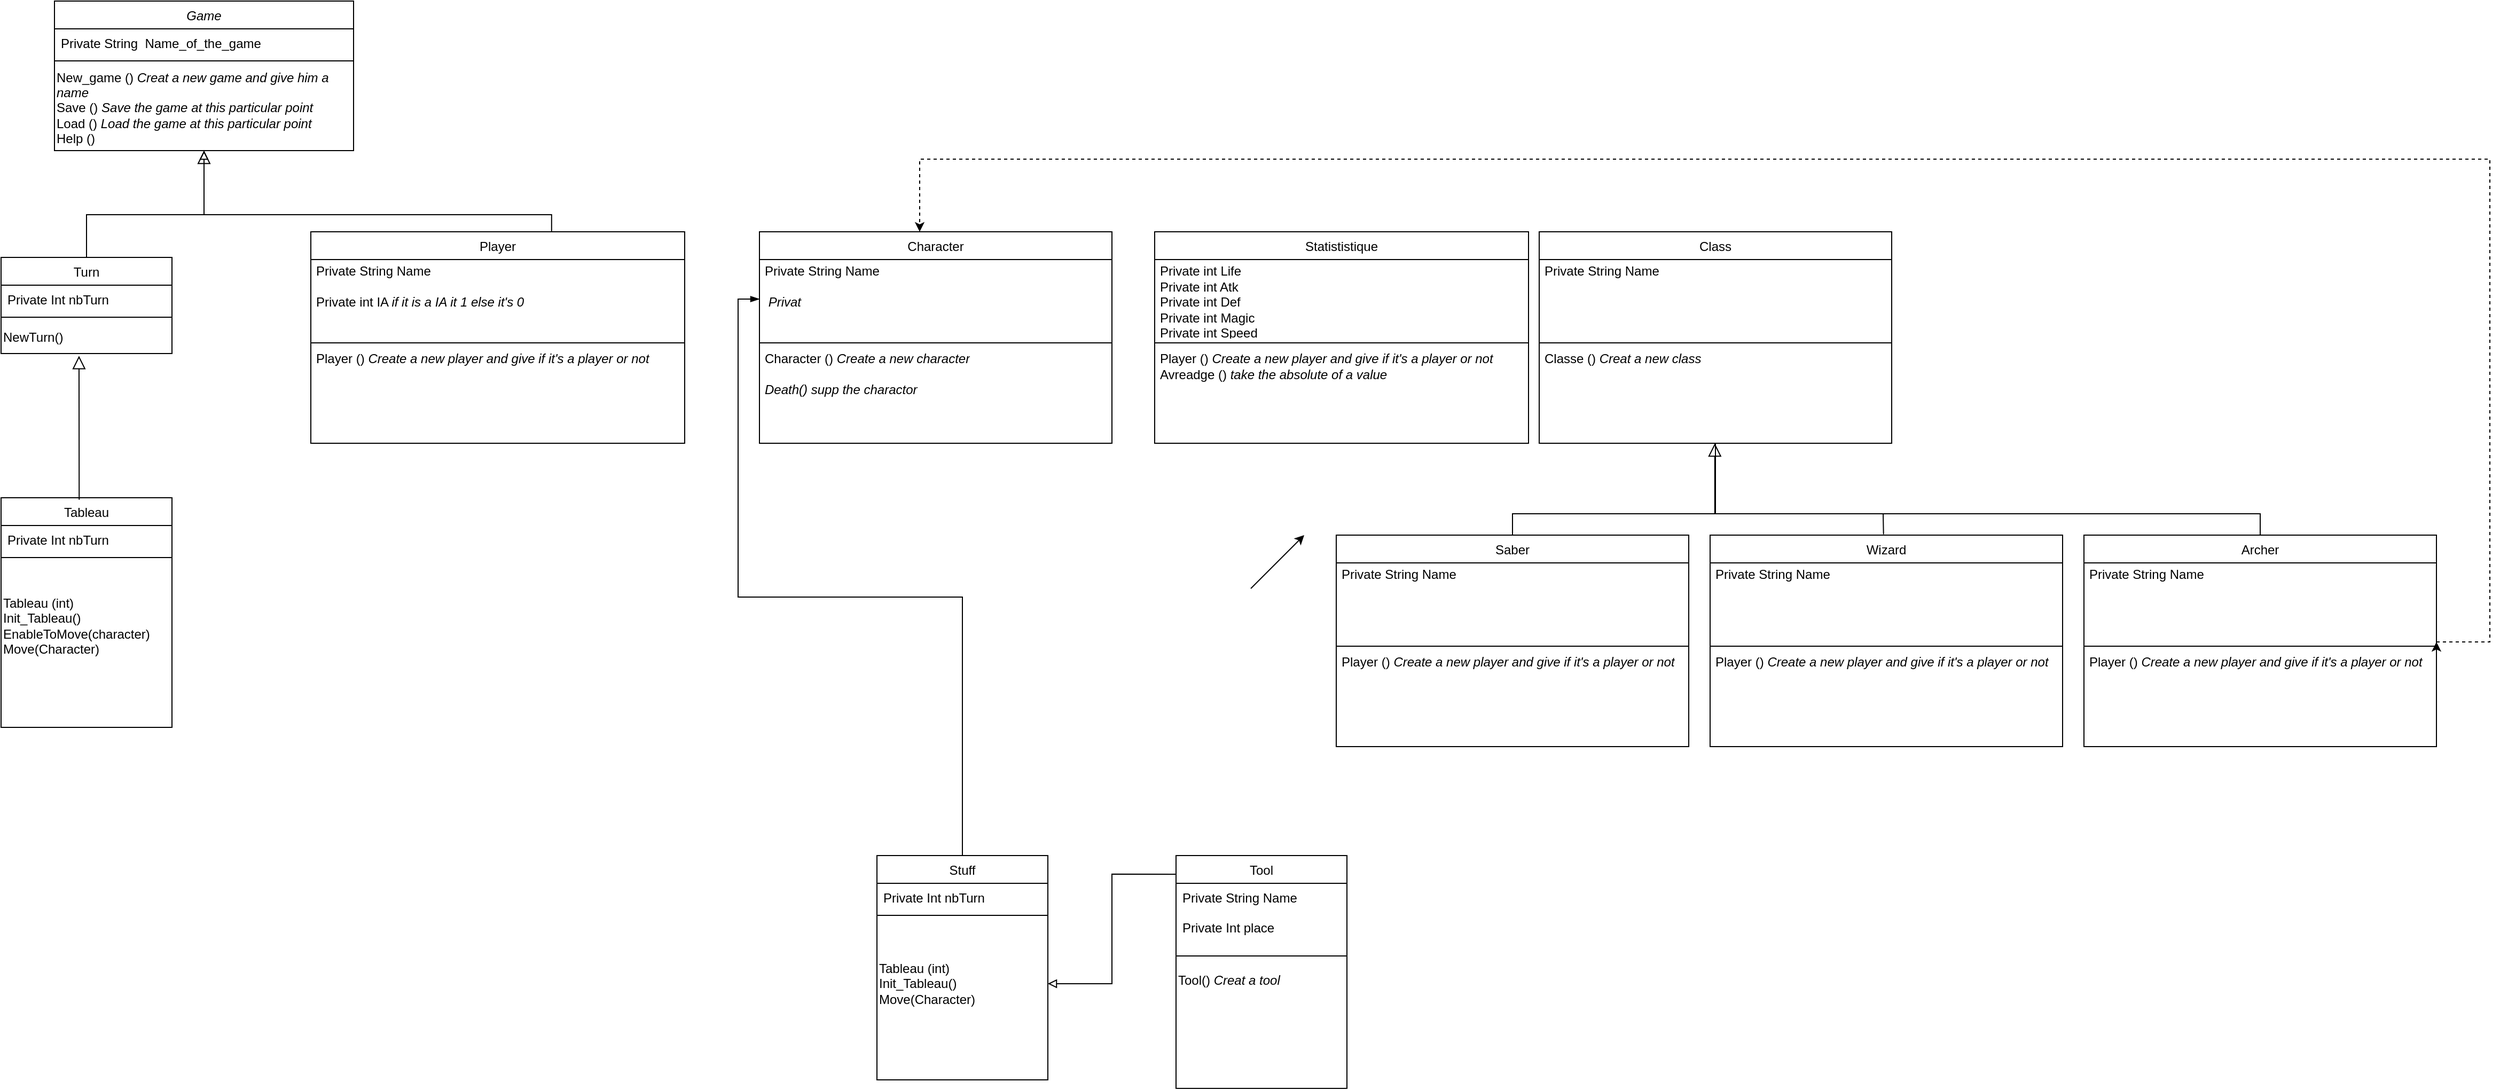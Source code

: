 <mxfile version="21.2.9" type="github">
  <diagram id="C5RBs43oDa-KdzZeNtuy" name="Page-1">
    <mxGraphModel dx="1509" dy="794" grid="1" gridSize="10" guides="1" tooltips="1" connect="1" arrows="1" fold="1" page="1" pageScale="1" pageWidth="827" pageHeight="1169" math="0" shadow="0">
      <root>
        <mxCell id="WIyWlLk6GJQsqaUBKTNV-0" />
        <mxCell id="WIyWlLk6GJQsqaUBKTNV-1" parent="WIyWlLk6GJQsqaUBKTNV-0" />
        <mxCell id="zkfFHV4jXpPFQw0GAbJ--0" value="Game" style="swimlane;fontStyle=2;align=center;verticalAlign=top;childLayout=stackLayout;horizontal=1;startSize=26;horizontalStack=0;resizeParent=1;resizeLast=0;collapsible=1;marginBottom=0;rounded=0;shadow=0;strokeWidth=1;" parent="WIyWlLk6GJQsqaUBKTNV-1" vertex="1">
          <mxGeometry x="220" y="120" width="280" height="140" as="geometry">
            <mxRectangle x="230" y="140" width="160" height="26" as="alternateBounds" />
          </mxGeometry>
        </mxCell>
        <mxCell id="zkfFHV4jXpPFQw0GAbJ--1" value="Private String  Name_of_the_game" style="text;align=left;verticalAlign=top;spacingLeft=4;spacingRight=4;overflow=hidden;rotatable=0;points=[[0,0.5],[1,0.5]];portConstraint=eastwest;" parent="zkfFHV4jXpPFQw0GAbJ--0" vertex="1">
          <mxGeometry y="26" width="280" height="26" as="geometry" />
        </mxCell>
        <mxCell id="zkfFHV4jXpPFQw0GAbJ--4" value="" style="line;html=1;strokeWidth=1;align=left;verticalAlign=middle;spacingTop=-1;spacingLeft=3;spacingRight=3;rotatable=0;labelPosition=right;points=[];portConstraint=eastwest;" parent="zkfFHV4jXpPFQw0GAbJ--0" vertex="1">
          <mxGeometry y="52" width="280" height="8" as="geometry" />
        </mxCell>
        <mxCell id="eY1XQNZ8jxYmsoM6EKJw-1" value="&lt;div align=&quot;left&quot;&gt;New_game () &lt;i&gt;Creat a new game and give him a name &lt;/i&gt;&lt;br&gt;&lt;/div&gt;&lt;div align=&quot;left&quot;&gt;Save () &lt;i&gt;Save the game at this particular point &lt;br&gt;&lt;/i&gt;&lt;/div&gt;&lt;div align=&quot;left&quot;&gt;Load () &lt;i&gt;Load the game at this particular point &lt;br&gt;&lt;/i&gt;&lt;/div&gt;&lt;div align=&quot;left&quot;&gt;Help () &lt;br&gt;&lt;/div&gt;" style="text;strokeColor=none;align=left;fillColor=none;html=1;verticalAlign=middle;whiteSpace=wrap;rounded=0;" parent="zkfFHV4jXpPFQw0GAbJ--0" vertex="1">
          <mxGeometry y="60" width="280" height="80" as="geometry" />
        </mxCell>
        <mxCell id="zkfFHV4jXpPFQw0GAbJ--6" value="Player" style="swimlane;fontStyle=0;align=center;verticalAlign=top;childLayout=stackLayout;horizontal=1;startSize=26;horizontalStack=0;resizeParent=1;resizeLast=0;collapsible=1;marginBottom=0;rounded=0;shadow=0;strokeWidth=1;" parent="WIyWlLk6GJQsqaUBKTNV-1" vertex="1">
          <mxGeometry x="460" y="336" width="350" height="198" as="geometry">
            <mxRectangle x="130" y="380" width="160" height="26" as="alternateBounds" />
          </mxGeometry>
        </mxCell>
        <mxCell id="eY1XQNZ8jxYmsoM6EKJw-14" value="&lt;div&gt;&lt;br&gt;&lt;/div&gt;&lt;div&gt;Private String Name&lt;/div&gt;&lt;div&gt;&lt;br&gt;&lt;/div&gt;Private int IA &lt;i&gt;if it is a IA it 1 else it&#39;s 0&lt;/i&gt;" style="text;html=1;strokeColor=none;fillColor=none;spacing=5;spacingTop=-20;whiteSpace=wrap;overflow=hidden;rounded=0;" parent="zkfFHV4jXpPFQw0GAbJ--6" vertex="1">
          <mxGeometry y="26" width="350" height="74" as="geometry" />
        </mxCell>
        <mxCell id="zkfFHV4jXpPFQw0GAbJ--9" value="" style="line;html=1;strokeWidth=1;align=left;verticalAlign=middle;spacingTop=-1;spacingLeft=3;spacingRight=3;rotatable=0;labelPosition=right;points=[];portConstraint=eastwest;" parent="zkfFHV4jXpPFQw0GAbJ--6" vertex="1">
          <mxGeometry y="100" width="350" height="8" as="geometry" />
        </mxCell>
        <mxCell id="eY1XQNZ8jxYmsoM6EKJw-15" value="&lt;div&gt;&lt;br&gt;&lt;/div&gt;&lt;div&gt;Player () &lt;i&gt;Create a new player and give if it&#39;s a player or not&lt;/i&gt; &lt;br&gt;&lt;/div&gt;&lt;div&gt;&lt;br&gt;&lt;/div&gt;" style="text;html=1;strokeColor=none;fillColor=none;spacing=5;spacingTop=-20;whiteSpace=wrap;overflow=hidden;rounded=0;" parent="zkfFHV4jXpPFQw0GAbJ--6" vertex="1">
          <mxGeometry y="108" width="350" height="90" as="geometry" />
        </mxCell>
        <mxCell id="zkfFHV4jXpPFQw0GAbJ--12" value="" style="endArrow=block;endSize=10;endFill=0;shadow=0;strokeWidth=1;rounded=0;edgeStyle=elbowEdgeStyle;elbow=vertical;exitX=0.644;exitY=0;exitDx=0;exitDy=0;exitPerimeter=0;" parent="WIyWlLk6GJQsqaUBKTNV-1" source="zkfFHV4jXpPFQw0GAbJ--6" target="zkfFHV4jXpPFQw0GAbJ--0" edge="1">
          <mxGeometry width="160" relative="1" as="geometry">
            <mxPoint x="747" y="350" as="sourcePoint" />
            <mxPoint x="200" y="203" as="targetPoint" />
            <Array as="points">
              <mxPoint x="530" y="320" />
              <mxPoint x="360" y="290" />
              <mxPoint x="390" y="310" />
              <mxPoint x="360" y="280" />
              <mxPoint x="360" y="280" />
              <mxPoint x="360" y="270" />
              <mxPoint x="747" y="310" />
              <mxPoint x="360" y="310" />
              <mxPoint x="360" y="309" />
            </Array>
          </mxGeometry>
        </mxCell>
        <mxCell id="eY1XQNZ8jxYmsoM6EKJw-6" style="edgeStyle=orthogonalEdgeStyle;rounded=0;orthogonalLoop=1;jettySize=auto;html=1;endArrow=block;endFill=0;" parent="WIyWlLk6GJQsqaUBKTNV-1" source="zkfFHV4jXpPFQw0GAbJ--13" target="eY1XQNZ8jxYmsoM6EKJw-1" edge="1">
          <mxGeometry relative="1" as="geometry">
            <mxPoint x="360" y="290" as="targetPoint" />
            <Array as="points">
              <mxPoint x="250" y="320" />
              <mxPoint x="360" y="320" />
            </Array>
          </mxGeometry>
        </mxCell>
        <mxCell id="zkfFHV4jXpPFQw0GAbJ--13" value="Turn" style="swimlane;fontStyle=0;align=center;verticalAlign=top;childLayout=stackLayout;horizontal=1;startSize=26;horizontalStack=0;resizeParent=1;resizeLast=0;collapsible=1;marginBottom=0;rounded=0;shadow=0;strokeWidth=1;" parent="WIyWlLk6GJQsqaUBKTNV-1" vertex="1">
          <mxGeometry x="170" y="360" width="160" height="90" as="geometry">
            <mxRectangle x="340" y="380" width="170" height="26" as="alternateBounds" />
          </mxGeometry>
        </mxCell>
        <mxCell id="zkfFHV4jXpPFQw0GAbJ--14" value="Private Int nbTurn" style="text;align=left;verticalAlign=top;spacingLeft=4;spacingRight=4;overflow=hidden;rotatable=0;points=[[0,0.5],[1,0.5]];portConstraint=eastwest;" parent="zkfFHV4jXpPFQw0GAbJ--13" vertex="1">
          <mxGeometry y="26" width="160" height="26" as="geometry" />
        </mxCell>
        <mxCell id="zkfFHV4jXpPFQw0GAbJ--15" value="" style="line;html=1;strokeWidth=1;align=left;verticalAlign=middle;spacingTop=-1;spacingLeft=3;spacingRight=3;rotatable=0;labelPosition=right;points=[];portConstraint=eastwest;" parent="zkfFHV4jXpPFQw0GAbJ--13" vertex="1">
          <mxGeometry y="52" width="160" height="8" as="geometry" />
        </mxCell>
        <mxCell id="eY1XQNZ8jxYmsoM6EKJw-7" value="NewTurn() " style="text;strokeColor=none;align=left;fillColor=none;html=1;verticalAlign=middle;whiteSpace=wrap;rounded=0;" parent="zkfFHV4jXpPFQw0GAbJ--13" vertex="1">
          <mxGeometry y="60" width="160" height="30" as="geometry" />
        </mxCell>
        <mxCell id="eY1XQNZ8jxYmsoM6EKJw-16" value="Character" style="swimlane;fontStyle=0;align=center;verticalAlign=top;childLayout=stackLayout;horizontal=1;startSize=26;horizontalStack=0;resizeParent=1;resizeLast=0;collapsible=1;marginBottom=0;rounded=0;shadow=0;strokeWidth=1;" parent="WIyWlLk6GJQsqaUBKTNV-1" vertex="1">
          <mxGeometry x="880" y="336" width="330" height="198" as="geometry">
            <mxRectangle x="130" y="380" width="160" height="26" as="alternateBounds" />
          </mxGeometry>
        </mxCell>
        <mxCell id="eY1XQNZ8jxYmsoM6EKJw-17" value="&lt;div&gt;&lt;br&gt;&lt;/div&gt;&lt;div&gt;Private String Name&lt;/div&gt;&lt;div&gt;&lt;br&gt;&lt;/div&gt;&amp;nbsp;&lt;i&gt;Privat &lt;br&gt;&lt;/i&gt;" style="text;html=1;strokeColor=none;fillColor=none;spacing=5;spacingTop=-20;whiteSpace=wrap;overflow=hidden;rounded=0;" parent="eY1XQNZ8jxYmsoM6EKJw-16" vertex="1">
          <mxGeometry y="26" width="330" height="74" as="geometry" />
        </mxCell>
        <mxCell id="eY1XQNZ8jxYmsoM6EKJw-18" value="" style="line;html=1;strokeWidth=1;align=left;verticalAlign=middle;spacingTop=-1;spacingLeft=3;spacingRight=3;rotatable=0;labelPosition=right;points=[];portConstraint=eastwest;" parent="eY1XQNZ8jxYmsoM6EKJw-16" vertex="1">
          <mxGeometry y="100" width="330" height="8" as="geometry" />
        </mxCell>
        <mxCell id="eY1XQNZ8jxYmsoM6EKJw-19" value="&lt;div&gt;&lt;br&gt;&lt;/div&gt;&lt;div&gt;Character () &lt;i&gt;Create a new character&lt;/i&gt;&lt;/div&gt;&lt;div&gt;&lt;i&gt;&lt;br&gt;&lt;/i&gt;&lt;/div&gt;&lt;div&gt;&lt;i&gt;Death() supp the charactor&lt;br&gt;&lt;/i&gt; &lt;/div&gt;&lt;div&gt;&lt;br&gt;&lt;/div&gt;" style="text;html=1;strokeColor=none;fillColor=none;spacing=5;spacingTop=-20;whiteSpace=wrap;overflow=hidden;rounded=0;" parent="eY1XQNZ8jxYmsoM6EKJw-16" vertex="1">
          <mxGeometry y="108" width="330" height="90" as="geometry" />
        </mxCell>
        <mxCell id="eY1XQNZ8jxYmsoM6EKJw-21" value="Statististique " style="swimlane;fontStyle=0;align=center;verticalAlign=top;childLayout=stackLayout;horizontal=1;startSize=26;horizontalStack=0;resizeParent=1;resizeLast=0;collapsible=1;marginBottom=0;rounded=0;shadow=0;strokeWidth=1;" parent="WIyWlLk6GJQsqaUBKTNV-1" vertex="1">
          <mxGeometry x="1250" y="336" width="350" height="198" as="geometry">
            <mxRectangle x="130" y="380" width="160" height="26" as="alternateBounds" />
          </mxGeometry>
        </mxCell>
        <mxCell id="eY1XQNZ8jxYmsoM6EKJw-22" value="&lt;div&gt;&lt;br&gt;&lt;/div&gt;&lt;div&gt;Private int Life &lt;br&gt;&lt;/div&gt;&lt;div&gt;Private int Atk &lt;br&gt;&lt;/div&gt;&lt;div&gt;Private int Def &lt;br&gt;&lt;/div&gt;&lt;div&gt;Private int Magic&lt;br&gt;&lt;/div&gt;&lt;div&gt;Private int Speed &lt;br&gt;&lt;/div&gt;&lt;div&gt;&lt;br&gt;&lt;/div&gt;" style="text;html=1;strokeColor=none;fillColor=none;spacing=5;spacingTop=-20;whiteSpace=wrap;overflow=hidden;rounded=0;" parent="eY1XQNZ8jxYmsoM6EKJw-21" vertex="1">
          <mxGeometry y="26" width="350" height="74" as="geometry" />
        </mxCell>
        <mxCell id="eY1XQNZ8jxYmsoM6EKJw-23" value="" style="line;html=1;strokeWidth=1;align=left;verticalAlign=middle;spacingTop=-1;spacingLeft=3;spacingRight=3;rotatable=0;labelPosition=right;points=[];portConstraint=eastwest;" parent="eY1XQNZ8jxYmsoM6EKJw-21" vertex="1">
          <mxGeometry y="100" width="350" height="8" as="geometry" />
        </mxCell>
        <mxCell id="eY1XQNZ8jxYmsoM6EKJw-24" value="&lt;div&gt;&lt;br&gt;&lt;/div&gt;&lt;div&gt;Player () &lt;i&gt;Create a new player and give if it&#39;s a player or not&lt;/i&gt; &lt;br&gt;&lt;/div&gt;&lt;div&gt;Avreadge () &lt;i&gt;take the absolute of a value&lt;/i&gt;&lt;br&gt;&lt;/div&gt;" style="text;html=1;strokeColor=none;fillColor=none;spacing=5;spacingTop=-20;whiteSpace=wrap;overflow=hidden;rounded=0;" parent="eY1XQNZ8jxYmsoM6EKJw-21" vertex="1">
          <mxGeometry y="108" width="350" height="90" as="geometry" />
        </mxCell>
        <mxCell id="d22CbUn21td9B98kPqqL-1" style="edgeStyle=orthogonalEdgeStyle;rounded=0;orthogonalLoop=1;jettySize=auto;html=1;dashed=1;exitX=1;exitY=1;exitDx=0;exitDy=0;" edge="1" parent="WIyWlLk6GJQsqaUBKTNV-1" source="eY1XQNZ8jxYmsoM6EKJw-33" target="eY1XQNZ8jxYmsoM6EKJw-16">
          <mxGeometry relative="1" as="geometry">
            <mxPoint x="1030" y="330" as="targetPoint" />
            <mxPoint x="2450" y="350" as="sourcePoint" />
            <Array as="points">
              <mxPoint x="2500" y="720" />
              <mxPoint x="2500" y="268" />
              <mxPoint x="1030" y="268" />
            </Array>
          </mxGeometry>
        </mxCell>
        <mxCell id="eY1XQNZ8jxYmsoM6EKJw-25" value="Class" style="swimlane;fontStyle=0;align=center;verticalAlign=top;childLayout=stackLayout;horizontal=1;startSize=26;horizontalStack=0;resizeParent=1;resizeLast=0;collapsible=1;marginBottom=0;rounded=0;shadow=0;strokeWidth=1;" parent="WIyWlLk6GJQsqaUBKTNV-1" vertex="1">
          <mxGeometry x="1610" y="336" width="330" height="198" as="geometry">
            <mxRectangle x="130" y="380" width="160" height="26" as="alternateBounds" />
          </mxGeometry>
        </mxCell>
        <mxCell id="eY1XQNZ8jxYmsoM6EKJw-26" value="&lt;div&gt;&lt;br&gt;&lt;/div&gt;&lt;div&gt;Private String Name&lt;br&gt;&lt;/div&gt;" style="text;html=1;strokeColor=none;fillColor=none;spacing=5;spacingTop=-20;whiteSpace=wrap;overflow=hidden;rounded=0;" parent="eY1XQNZ8jxYmsoM6EKJw-25" vertex="1">
          <mxGeometry y="26" width="330" height="74" as="geometry" />
        </mxCell>
        <mxCell id="eY1XQNZ8jxYmsoM6EKJw-27" value="" style="line;html=1;strokeWidth=1;align=left;verticalAlign=middle;spacingTop=-1;spacingLeft=3;spacingRight=3;rotatable=0;labelPosition=right;points=[];portConstraint=eastwest;" parent="eY1XQNZ8jxYmsoM6EKJw-25" vertex="1">
          <mxGeometry y="100" width="330" height="8" as="geometry" />
        </mxCell>
        <mxCell id="eY1XQNZ8jxYmsoM6EKJw-28" value="&lt;div&gt;&lt;br&gt;&lt;/div&gt;&lt;div&gt;Classe () &lt;i&gt;Creat a new class&lt;/i&gt;&lt;/div&gt;&lt;div&gt;&lt;i&gt;&lt;br&gt;&lt;/i&gt;&lt;/div&gt;" style="text;html=1;strokeColor=none;fillColor=none;spacing=5;spacingTop=-20;whiteSpace=wrap;overflow=hidden;rounded=0;" parent="eY1XQNZ8jxYmsoM6EKJw-25" vertex="1">
          <mxGeometry y="108" width="330" height="90" as="geometry" />
        </mxCell>
        <mxCell id="eY1XQNZ8jxYmsoM6EKJw-30" value="" style="endArrow=block;endSize=10;endFill=0;shadow=0;strokeWidth=1;rounded=0;edgeStyle=elbowEdgeStyle;elbow=vertical;" parent="WIyWlLk6GJQsqaUBKTNV-1" source="eY1XQNZ8jxYmsoM6EKJw-32" edge="1">
          <mxGeometry width="160" relative="1" as="geometry">
            <mxPoint x="2040" y="650" as="sourcePoint" />
            <mxPoint x="1774.41" y="534" as="targetPoint" />
            <Array as="points">
              <mxPoint x="1870" y="600" />
              <mxPoint x="1774.41" y="564" />
              <mxPoint x="1804.41" y="584" />
              <mxPoint x="1774.41" y="554" />
              <mxPoint x="1774.41" y="554" />
              <mxPoint x="1774.41" y="544" />
              <mxPoint x="2161.41" y="584" />
              <mxPoint x="1774.41" y="584" />
              <mxPoint x="1774.41" y="583" />
            </Array>
          </mxGeometry>
        </mxCell>
        <mxCell id="eY1XQNZ8jxYmsoM6EKJw-32" value="Archer" style="swimlane;fontStyle=0;align=center;verticalAlign=top;childLayout=stackLayout;horizontal=1;startSize=26;horizontalStack=0;resizeParent=1;resizeLast=0;collapsible=1;marginBottom=0;rounded=0;shadow=0;strokeWidth=1;" parent="WIyWlLk6GJQsqaUBKTNV-1" vertex="1">
          <mxGeometry x="2120" y="620" width="330" height="198" as="geometry">
            <mxRectangle x="130" y="380" width="160" height="26" as="alternateBounds" />
          </mxGeometry>
        </mxCell>
        <mxCell id="eY1XQNZ8jxYmsoM6EKJw-33" value="&lt;div&gt;&lt;br&gt;&lt;/div&gt;&lt;div&gt;Private String Name&lt;br&gt;&lt;/div&gt;" style="text;html=1;strokeColor=none;fillColor=none;spacing=5;spacingTop=-20;whiteSpace=wrap;overflow=hidden;rounded=0;" parent="eY1XQNZ8jxYmsoM6EKJw-32" vertex="1">
          <mxGeometry y="26" width="330" height="74" as="geometry" />
        </mxCell>
        <mxCell id="eY1XQNZ8jxYmsoM6EKJw-34" value="" style="line;html=1;strokeWidth=1;align=left;verticalAlign=middle;spacingTop=-1;spacingLeft=3;spacingRight=3;rotatable=0;labelPosition=right;points=[];portConstraint=eastwest;" parent="eY1XQNZ8jxYmsoM6EKJw-32" vertex="1">
          <mxGeometry y="100" width="330" height="8" as="geometry" />
        </mxCell>
        <mxCell id="d22CbUn21td9B98kPqqL-2" style="edgeStyle=orthogonalEdgeStyle;rounded=0;orthogonalLoop=1;jettySize=auto;html=1;exitX=1;exitY=0;exitDx=0;exitDy=0;entryX=1;entryY=1;entryDx=0;entryDy=0;" edge="1" parent="eY1XQNZ8jxYmsoM6EKJw-32" source="eY1XQNZ8jxYmsoM6EKJw-35" target="eY1XQNZ8jxYmsoM6EKJw-33">
          <mxGeometry relative="1" as="geometry" />
        </mxCell>
        <mxCell id="eY1XQNZ8jxYmsoM6EKJw-35" value="&lt;div&gt;&lt;br&gt;&lt;/div&gt;&lt;div&gt;Player () &lt;i&gt;Create a new player and give if it&#39;s a player or not&lt;/i&gt; &lt;br&gt;&lt;/div&gt;&lt;div&gt;&lt;br&gt;&lt;/div&gt;" style="text;html=1;strokeColor=none;fillColor=none;spacing=5;spacingTop=-20;whiteSpace=wrap;overflow=hidden;rounded=0;" parent="eY1XQNZ8jxYmsoM6EKJw-32" vertex="1">
          <mxGeometry y="108" width="330" height="90" as="geometry" />
        </mxCell>
        <mxCell id="eY1XQNZ8jxYmsoM6EKJw-40" value="Wizard&#xa;" style="swimlane;fontStyle=0;align=center;verticalAlign=top;childLayout=stackLayout;horizontal=1;startSize=26;horizontalStack=0;resizeParent=1;resizeLast=0;collapsible=1;marginBottom=0;rounded=0;shadow=0;strokeWidth=1;" parent="WIyWlLk6GJQsqaUBKTNV-1" vertex="1">
          <mxGeometry x="1770" y="620" width="330" height="198" as="geometry">
            <mxRectangle x="130" y="380" width="160" height="26" as="alternateBounds" />
          </mxGeometry>
        </mxCell>
        <mxCell id="eY1XQNZ8jxYmsoM6EKJw-41" value="&lt;div&gt;&lt;br&gt;&lt;/div&gt;&lt;div&gt;Private String Name&lt;br&gt;&lt;/div&gt;" style="text;html=1;strokeColor=none;fillColor=none;spacing=5;spacingTop=-20;whiteSpace=wrap;overflow=hidden;rounded=0;" parent="eY1XQNZ8jxYmsoM6EKJw-40" vertex="1">
          <mxGeometry y="26" width="330" height="74" as="geometry" />
        </mxCell>
        <mxCell id="eY1XQNZ8jxYmsoM6EKJw-42" value="" style="line;html=1;strokeWidth=1;align=left;verticalAlign=middle;spacingTop=-1;spacingLeft=3;spacingRight=3;rotatable=0;labelPosition=right;points=[];portConstraint=eastwest;" parent="eY1XQNZ8jxYmsoM6EKJw-40" vertex="1">
          <mxGeometry y="100" width="330" height="8" as="geometry" />
        </mxCell>
        <mxCell id="eY1XQNZ8jxYmsoM6EKJw-43" value="&lt;div&gt;&lt;br&gt;&lt;/div&gt;&lt;div&gt;Player () &lt;i&gt;Create a new player and give if it&#39;s a player or not&lt;/i&gt; &lt;br&gt;&lt;/div&gt;&lt;div&gt;&lt;br&gt;&lt;/div&gt;" style="text;html=1;strokeColor=none;fillColor=none;spacing=5;spacingTop=-20;whiteSpace=wrap;overflow=hidden;rounded=0;" parent="eY1XQNZ8jxYmsoM6EKJw-40" vertex="1">
          <mxGeometry y="108" width="330" height="90" as="geometry" />
        </mxCell>
        <mxCell id="eY1XQNZ8jxYmsoM6EKJw-44" value="Saber" style="swimlane;fontStyle=0;align=center;verticalAlign=top;childLayout=stackLayout;horizontal=1;startSize=26;horizontalStack=0;resizeParent=1;resizeLast=0;collapsible=1;marginBottom=0;rounded=0;shadow=0;strokeWidth=1;" parent="WIyWlLk6GJQsqaUBKTNV-1" vertex="1">
          <mxGeometry x="1420" y="620" width="330" height="198" as="geometry">
            <mxRectangle x="130" y="380" width="160" height="26" as="alternateBounds" />
          </mxGeometry>
        </mxCell>
        <mxCell id="eY1XQNZ8jxYmsoM6EKJw-45" value="&lt;div&gt;&lt;br&gt;&lt;/div&gt;&lt;div&gt;Private String Name&lt;br&gt;&lt;/div&gt;" style="text;html=1;strokeColor=none;fillColor=none;spacing=5;spacingTop=-20;whiteSpace=wrap;overflow=hidden;rounded=0;" parent="eY1XQNZ8jxYmsoM6EKJw-44" vertex="1">
          <mxGeometry y="26" width="330" height="74" as="geometry" />
        </mxCell>
        <mxCell id="eY1XQNZ8jxYmsoM6EKJw-46" value="" style="line;html=1;strokeWidth=1;align=left;verticalAlign=middle;spacingTop=-1;spacingLeft=3;spacingRight=3;rotatable=0;labelPosition=right;points=[];portConstraint=eastwest;" parent="eY1XQNZ8jxYmsoM6EKJw-44" vertex="1">
          <mxGeometry y="100" width="330" height="8" as="geometry" />
        </mxCell>
        <mxCell id="eY1XQNZ8jxYmsoM6EKJw-47" value="&lt;div&gt;&lt;br&gt;&lt;/div&gt;&lt;div&gt;Player () &lt;i&gt;Create a new player and give if it&#39;s a player or not&lt;/i&gt; &lt;br&gt;&lt;/div&gt;&lt;div&gt;&lt;br&gt;&lt;/div&gt;" style="text;html=1;strokeColor=none;fillColor=none;spacing=5;spacingTop=-20;whiteSpace=wrap;overflow=hidden;rounded=0;" parent="eY1XQNZ8jxYmsoM6EKJw-44" vertex="1">
          <mxGeometry y="108" width="330" height="90" as="geometry" />
        </mxCell>
        <mxCell id="eY1XQNZ8jxYmsoM6EKJw-48" value="" style="endArrow=none;html=1;rounded=0;entryX=0.5;entryY=0;entryDx=0;entryDy=0;exitX=0.5;exitY=1;exitDx=0;exitDy=0;" parent="WIyWlLk6GJQsqaUBKTNV-1" source="eY1XQNZ8jxYmsoM6EKJw-28" target="eY1XQNZ8jxYmsoM6EKJw-44" edge="1">
          <mxGeometry width="50" height="50" relative="1" as="geometry">
            <mxPoint x="1730" y="590" as="sourcePoint" />
            <mxPoint x="1640" y="580" as="targetPoint" />
            <Array as="points">
              <mxPoint x="1775" y="600" />
              <mxPoint x="1585" y="600" />
            </Array>
          </mxGeometry>
        </mxCell>
        <mxCell id="eY1XQNZ8jxYmsoM6EKJw-49" value="" style="endArrow=none;html=1;rounded=0;exitX=0.492;exitY=-0.004;exitDx=0;exitDy=0;exitPerimeter=0;" parent="WIyWlLk6GJQsqaUBKTNV-1" source="eY1XQNZ8jxYmsoM6EKJw-40" edge="1">
          <mxGeometry width="50" height="50" relative="1" as="geometry">
            <mxPoint x="1933" y="620" as="sourcePoint" />
            <mxPoint x="1780" y="600" as="targetPoint" />
            <Array as="points">
              <mxPoint x="1932" y="600" />
            </Array>
          </mxGeometry>
        </mxCell>
        <mxCell id="eY1XQNZ8jxYmsoM6EKJw-50" value="Tableau" style="swimlane;fontStyle=0;align=center;verticalAlign=top;childLayout=stackLayout;horizontal=1;startSize=26;horizontalStack=0;resizeParent=1;resizeLast=0;collapsible=1;marginBottom=0;rounded=0;shadow=0;strokeWidth=1;" parent="WIyWlLk6GJQsqaUBKTNV-1" vertex="1">
          <mxGeometry x="170" y="585" width="160" height="215" as="geometry">
            <mxRectangle x="340" y="380" width="170" height="26" as="alternateBounds" />
          </mxGeometry>
        </mxCell>
        <mxCell id="eY1XQNZ8jxYmsoM6EKJw-51" value="Private Int nbTurn" style="text;align=left;verticalAlign=top;spacingLeft=4;spacingRight=4;overflow=hidden;rotatable=0;points=[[0,0.5],[1,0.5]];portConstraint=eastwest;" parent="eY1XQNZ8jxYmsoM6EKJw-50" vertex="1">
          <mxGeometry y="26" width="160" height="26" as="geometry" />
        </mxCell>
        <mxCell id="eY1XQNZ8jxYmsoM6EKJw-52" value="" style="line;html=1;strokeWidth=1;align=left;verticalAlign=middle;spacingTop=-1;spacingLeft=3;spacingRight=3;rotatable=0;labelPosition=right;points=[];portConstraint=eastwest;" parent="eY1XQNZ8jxYmsoM6EKJw-50" vertex="1">
          <mxGeometry y="52" width="160" height="8" as="geometry" />
        </mxCell>
        <mxCell id="eY1XQNZ8jxYmsoM6EKJw-53" value="&lt;div&gt;Tableau (int)&lt;/div&gt;&lt;div&gt;Init_Tableau()&lt;/div&gt;&lt;div&gt;EnableToMove(character)&lt;br&gt;&lt;/div&gt;&lt;div&gt;Move(Character)&lt;br&gt;&lt;/div&gt;" style="text;strokeColor=none;align=left;fillColor=none;html=1;verticalAlign=middle;whiteSpace=wrap;rounded=0;" parent="eY1XQNZ8jxYmsoM6EKJw-50" vertex="1">
          <mxGeometry y="60" width="160" height="120" as="geometry" />
        </mxCell>
        <mxCell id="eY1XQNZ8jxYmsoM6EKJw-55" value="" style="endArrow=block;endSize=10;endFill=0;shadow=0;strokeWidth=1;rounded=0;edgeStyle=elbowEdgeStyle;elbow=vertical;entryX=0.456;entryY=1.072;entryDx=0;entryDy=0;entryPerimeter=0;exitX=0.457;exitY=0.009;exitDx=0;exitDy=0;exitPerimeter=0;" parent="WIyWlLk6GJQsqaUBKTNV-1" source="eY1XQNZ8jxYmsoM6EKJw-50" target="eY1XQNZ8jxYmsoM6EKJw-7" edge="1">
          <mxGeometry width="160" relative="1" as="geometry">
            <mxPoint x="250" y="580" as="sourcePoint" />
            <mxPoint x="240" y="458" as="targetPoint" />
            <Array as="points">
              <mxPoint x="240" y="580" />
              <mxPoint x="243" y="550" />
              <mxPoint x="250" y="540" />
              <mxPoint x="410" y="518" />
              <mxPoint x="240" y="488" />
              <mxPoint x="270" y="508" />
              <mxPoint x="240" y="478" />
              <mxPoint x="240" y="478" />
              <mxPoint x="240" y="468" />
              <mxPoint x="627" y="508" />
              <mxPoint x="240" y="508" />
              <mxPoint x="240" y="507" />
            </Array>
          </mxGeometry>
        </mxCell>
        <mxCell id="eY1XQNZ8jxYmsoM6EKJw-68" style="edgeStyle=orthogonalEdgeStyle;rounded=0;orthogonalLoop=1;jettySize=auto;html=1;endArrow=blockThin;endFill=1;entryX=0;entryY=0.5;entryDx=0;entryDy=0;" parent="WIyWlLk6GJQsqaUBKTNV-1" source="eY1XQNZ8jxYmsoM6EKJw-58" target="eY1XQNZ8jxYmsoM6EKJw-17" edge="1">
          <mxGeometry relative="1" as="geometry">
            <mxPoint x="870" y="400" as="targetPoint" />
          </mxGeometry>
        </mxCell>
        <mxCell id="eY1XQNZ8jxYmsoM6EKJw-58" value="Stuff" style="swimlane;fontStyle=0;align=center;verticalAlign=top;childLayout=stackLayout;horizontal=1;startSize=26;horizontalStack=0;resizeParent=1;resizeLast=0;collapsible=1;marginBottom=0;rounded=0;shadow=0;strokeWidth=1;" parent="WIyWlLk6GJQsqaUBKTNV-1" vertex="1">
          <mxGeometry x="990" y="920" width="160" height="210" as="geometry">
            <mxRectangle x="340" y="380" width="170" height="26" as="alternateBounds" />
          </mxGeometry>
        </mxCell>
        <mxCell id="eY1XQNZ8jxYmsoM6EKJw-59" value="Private Int nbTurn" style="text;align=left;verticalAlign=top;spacingLeft=4;spacingRight=4;overflow=hidden;rotatable=0;points=[[0,0.5],[1,0.5]];portConstraint=eastwest;" parent="eY1XQNZ8jxYmsoM6EKJw-58" vertex="1">
          <mxGeometry y="26" width="160" height="26" as="geometry" />
        </mxCell>
        <mxCell id="eY1XQNZ8jxYmsoM6EKJw-60" value="" style="line;html=1;strokeWidth=1;align=left;verticalAlign=middle;spacingTop=-1;spacingLeft=3;spacingRight=3;rotatable=0;labelPosition=right;points=[];portConstraint=eastwest;" parent="eY1XQNZ8jxYmsoM6EKJw-58" vertex="1">
          <mxGeometry y="52" width="160" height="8" as="geometry" />
        </mxCell>
        <mxCell id="eY1XQNZ8jxYmsoM6EKJw-61" value="&lt;div&gt;Tableau (int)&lt;/div&gt;&lt;div&gt;Init_Tableau()&lt;/div&gt;&lt;div&gt;Move(Character)&lt;br&gt;&lt;/div&gt;" style="text;strokeColor=none;align=left;fillColor=none;html=1;verticalAlign=middle;whiteSpace=wrap;rounded=0;" parent="eY1XQNZ8jxYmsoM6EKJw-58" vertex="1">
          <mxGeometry y="60" width="160" height="120" as="geometry" />
        </mxCell>
        <mxCell id="eY1XQNZ8jxYmsoM6EKJw-62" value="Tool&#xa;" style="swimlane;fontStyle=0;align=center;verticalAlign=top;childLayout=stackLayout;horizontal=1;startSize=26;horizontalStack=0;resizeParent=1;resizeLast=0;collapsible=1;marginBottom=0;rounded=0;shadow=0;strokeWidth=1;" parent="WIyWlLk6GJQsqaUBKTNV-1" vertex="1">
          <mxGeometry x="1270" y="920" width="160" height="218" as="geometry">
            <mxRectangle x="340" y="380" width="170" height="26" as="alternateBounds" />
          </mxGeometry>
        </mxCell>
        <mxCell id="eY1XQNZ8jxYmsoM6EKJw-63" value="Private String Name&#xa;&#xa;Private Int place&#xa;" style="text;align=left;verticalAlign=top;spacingLeft=4;spacingRight=4;overflow=hidden;rotatable=0;points=[[0,0.5],[1,0.5]];portConstraint=eastwest;" parent="eY1XQNZ8jxYmsoM6EKJw-62" vertex="1">
          <mxGeometry y="26" width="160" height="64" as="geometry" />
        </mxCell>
        <mxCell id="eY1XQNZ8jxYmsoM6EKJw-64" value="" style="line;html=1;strokeWidth=1;align=left;verticalAlign=middle;spacingTop=-1;spacingLeft=3;spacingRight=3;rotatable=0;labelPosition=right;points=[];portConstraint=eastwest;" parent="eY1XQNZ8jxYmsoM6EKJw-62" vertex="1">
          <mxGeometry y="90" width="160" height="8" as="geometry" />
        </mxCell>
        <mxCell id="eY1XQNZ8jxYmsoM6EKJw-69" value="&lt;div&gt;Tool() &lt;i&gt;Creat a tool&lt;/i&gt;&lt;/div&gt;" style="text;strokeColor=none;align=left;fillColor=none;html=1;verticalAlign=middle;whiteSpace=wrap;rounded=0;" parent="eY1XQNZ8jxYmsoM6EKJw-62" vertex="1">
          <mxGeometry y="98" width="160" height="38" as="geometry" />
        </mxCell>
        <mxCell id="eY1XQNZ8jxYmsoM6EKJw-66" style="edgeStyle=orthogonalEdgeStyle;rounded=0;orthogonalLoop=1;jettySize=auto;html=1;endArrow=block;endFill=0;exitX=-0.003;exitY=0.08;exitDx=0;exitDy=0;exitPerimeter=0;" parent="WIyWlLk6GJQsqaUBKTNV-1" source="eY1XQNZ8jxYmsoM6EKJw-62" target="eY1XQNZ8jxYmsoM6EKJw-61" edge="1">
          <mxGeometry relative="1" as="geometry">
            <mxPoint x="1270" y="1078.0" as="sourcePoint" />
          </mxGeometry>
        </mxCell>
        <mxCell id="d22CbUn21td9B98kPqqL-0" value="" style="endArrow=classic;html=1;rounded=0;" edge="1" parent="WIyWlLk6GJQsqaUBKTNV-1">
          <mxGeometry width="50" height="50" relative="1" as="geometry">
            <mxPoint x="1340" y="670" as="sourcePoint" />
            <mxPoint x="1390" y="620" as="targetPoint" />
          </mxGeometry>
        </mxCell>
      </root>
    </mxGraphModel>
  </diagram>
</mxfile>
